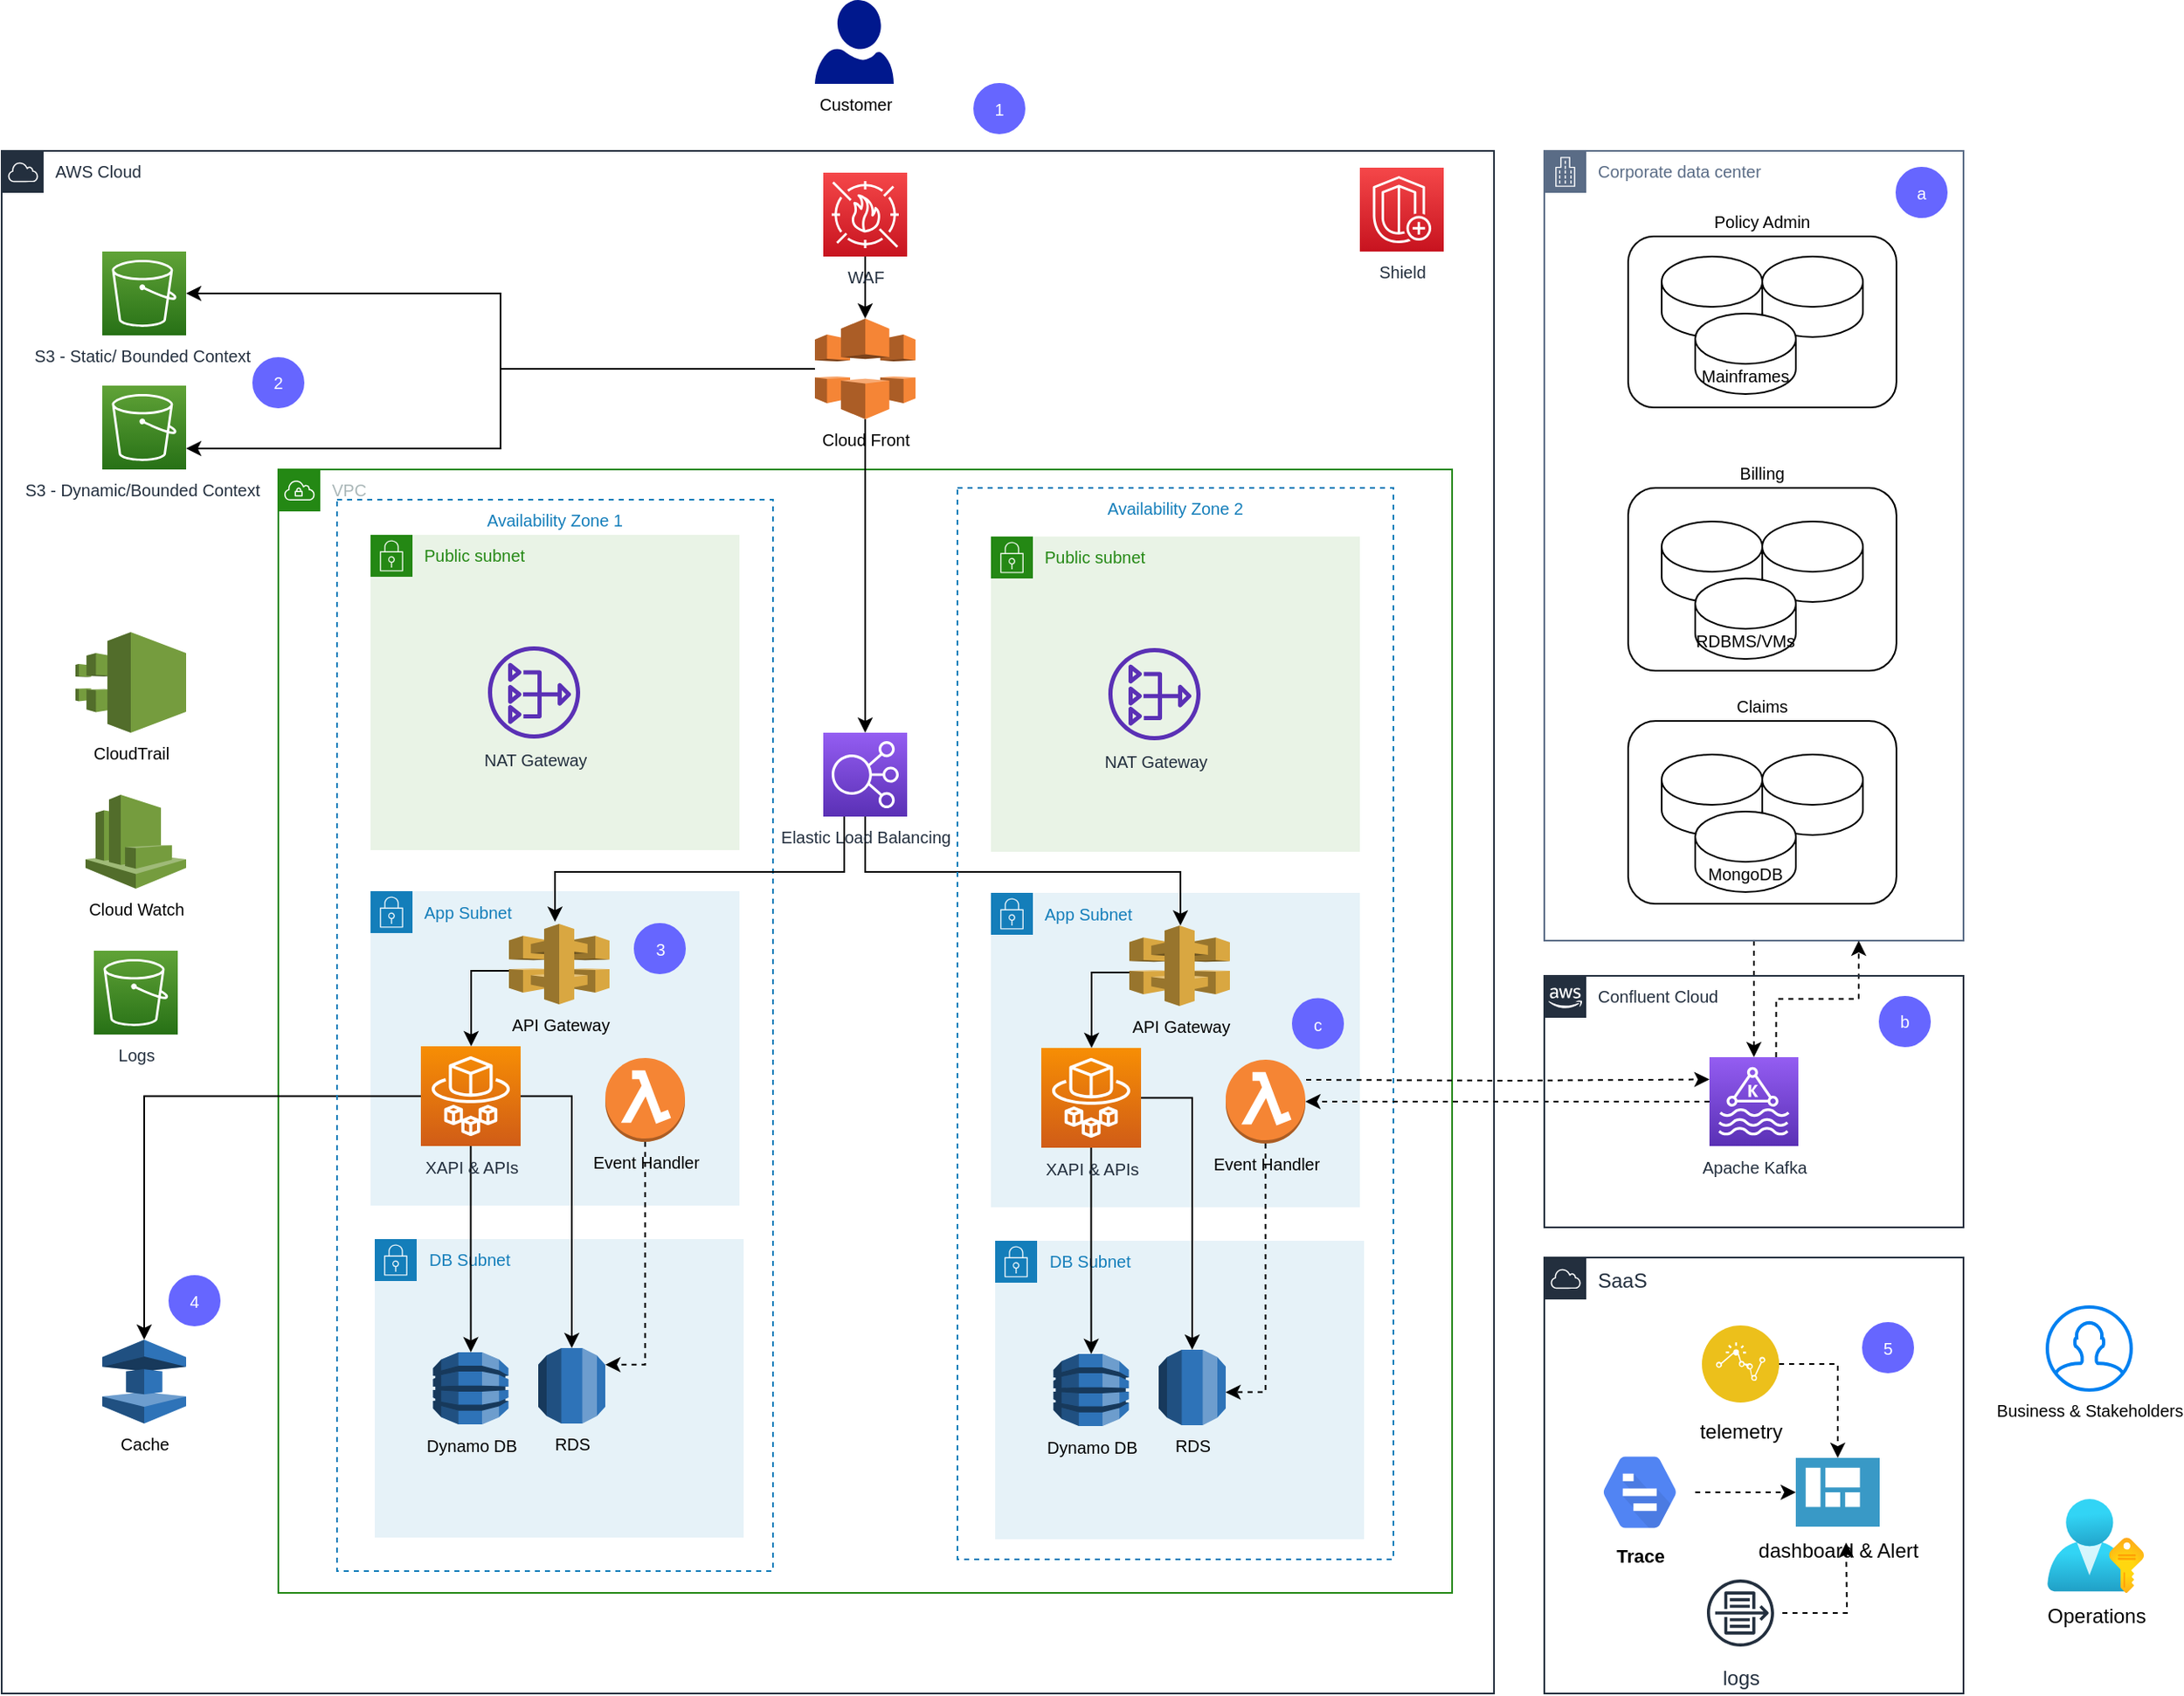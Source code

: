 <mxfile version="14.9.4" type="github"><diagram id="J0CAj3hpxYdUKnIAC_Rt" name="Page-1"><mxGraphModel dx="3124" dy="1745" grid="0" gridSize="10" guides="1" tooltips="1" connect="1" arrows="1" fold="1" page="0" pageScale="1" pageWidth="1100" pageHeight="850" math="0" shadow="0"><root><mxCell id="0"/><mxCell id="1" parent="0"/><mxCell id="o6UnCo15VA87cQb3SErj-103" value="SaaS" style="points=[[0,0],[0.25,0],[0.5,0],[0.75,0],[1,0],[1,0.25],[1,0.5],[1,0.75],[1,1],[0.75,1],[0.5,1],[0.25,1],[0,1],[0,0.75],[0,0.5],[0,0.25]];outlineConnect=0;gradientColor=none;html=1;whiteSpace=wrap;fontSize=12;fontStyle=0;shape=mxgraph.aws4.group;grIcon=mxgraph.aws4.group_aws_cloud;strokeColor=#232F3E;fillColor=none;verticalAlign=top;align=left;spacingLeft=30;fontColor=#232F3E;dashed=0;" vertex="1" parent="1"><mxGeometry x="-90" y="-40" width="250" height="260" as="geometry"/></mxCell><mxCell id="o6UnCo15VA87cQb3SErj-86" value="Billing" style="rounded=1;whiteSpace=wrap;html=1;fontSize=10;labelPosition=center;verticalLabelPosition=top;align=center;verticalAlign=bottom;" vertex="1" parent="1"><mxGeometry x="-40" y="-499" width="160" height="109" as="geometry"/></mxCell><mxCell id="o6UnCo15VA87cQb3SErj-85" value="Policy Admin" style="rounded=1;whiteSpace=wrap;html=1;fontSize=10;labelPosition=center;verticalLabelPosition=top;align=center;verticalAlign=bottom;" vertex="1" parent="1"><mxGeometry x="-40" y="-649" width="160" height="102" as="geometry"/></mxCell><mxCell id="o6UnCo15VA87cQb3SErj-23" value="DB Subnet" style="points=[[0,0],[0.25,0],[0.5,0],[0.75,0],[1,0],[1,0.25],[1,0.5],[1,0.75],[1,1],[0.75,1],[0.5,1],[0.25,1],[0,1],[0,0.75],[0,0.5],[0,0.25]];outlineConnect=0;gradientColor=none;html=1;whiteSpace=wrap;fontSize=10;fontStyle=0;shape=mxgraph.aws4.group;grIcon=mxgraph.aws4.group_security_group;grStroke=0;strokeColor=#147EBA;fillColor=#E6F2F8;verticalAlign=top;align=left;spacingLeft=30;fontColor=#147EBA;dashed=0;" vertex="1" parent="1"><mxGeometry x="-417.5" y="-50" width="220" height="178" as="geometry"/></mxCell><mxCell id="o6UnCo15VA87cQb3SErj-1" value="AWS Cloud" style="points=[[0,0],[0.25,0],[0.5,0],[0.75,0],[1,0],[1,0.25],[1,0.5],[1,0.75],[1,1],[0.75,1],[0.5,1],[0.25,1],[0,1],[0,0.75],[0,0.5],[0,0.25]];outlineConnect=0;gradientColor=none;html=1;whiteSpace=wrap;fontSize=10;fontStyle=0;shape=mxgraph.aws4.group;grIcon=mxgraph.aws4.group_aws_cloud;strokeColor=#232F3E;fillColor=none;verticalAlign=top;align=left;spacingLeft=30;fontColor=#232F3E;dashed=0;" vertex="1" parent="1"><mxGeometry x="-1010" y="-700" width="890" height="920" as="geometry"/></mxCell><mxCell id="o6UnCo15VA87cQb3SErj-20" value="App Subnet" style="points=[[0,0],[0.25,0],[0.5,0],[0.75,0],[1,0],[1,0.25],[1,0.5],[1,0.75],[1,1],[0.75,1],[0.5,1],[0.25,1],[0,1],[0,0.75],[0,0.5],[0,0.25]];outlineConnect=0;gradientColor=none;html=1;whiteSpace=wrap;fontSize=10;fontStyle=0;shape=mxgraph.aws4.group;grIcon=mxgraph.aws4.group_security_group;grStroke=0;strokeColor=#147EBA;fillColor=#E6F2F8;verticalAlign=top;align=left;spacingLeft=30;fontColor=#147EBA;dashed=0;" vertex="1" parent="1"><mxGeometry x="-420" y="-257.5" width="220" height="187.5" as="geometry"/></mxCell><mxCell id="o6UnCo15VA87cQb3SErj-2" value="VPC" style="points=[[0,0],[0.25,0],[0.5,0],[0.75,0],[1,0],[1,0.25],[1,0.5],[1,0.75],[1,1],[0.75,1],[0.5,1],[0.25,1],[0,1],[0,0.75],[0,0.5],[0,0.25]];outlineConnect=0;gradientColor=none;html=1;whiteSpace=wrap;fontSize=10;fontStyle=0;shape=mxgraph.aws4.group;grIcon=mxgraph.aws4.group_vpc;strokeColor=#248814;fillColor=none;verticalAlign=top;align=left;spacingLeft=30;fontColor=#AAB7B8;dashed=0;" vertex="1" parent="1"><mxGeometry x="-845" y="-510" width="700" height="670" as="geometry"/></mxCell><mxCell id="o6UnCo15VA87cQb3SErj-50" value="" style="edgeStyle=orthogonalEdgeStyle;rounded=0;orthogonalLoop=1;jettySize=auto;html=1;fontSize=10;" edge="1" parent="1" source="o6UnCo15VA87cQb3SErj-4" target="o6UnCo15VA87cQb3SErj-5"><mxGeometry relative="1" as="geometry"/></mxCell><mxCell id="o6UnCo15VA87cQb3SErj-56" style="edgeStyle=orthogonalEdgeStyle;rounded=0;orthogonalLoop=1;jettySize=auto;html=1;entryX=1;entryY=0.5;entryDx=0;entryDy=0;entryPerimeter=0;fontSize=10;" edge="1" parent="1" source="o6UnCo15VA87cQb3SErj-4" target="o6UnCo15VA87cQb3SErj-10"><mxGeometry relative="1" as="geometry"/></mxCell><mxCell id="o6UnCo15VA87cQb3SErj-57" style="edgeStyle=orthogonalEdgeStyle;rounded=0;orthogonalLoop=1;jettySize=auto;html=1;entryX=1;entryY=0.75;entryDx=0;entryDy=0;entryPerimeter=0;fontSize=10;" edge="1" parent="1" source="o6UnCo15VA87cQb3SErj-4" target="o6UnCo15VA87cQb3SErj-25"><mxGeometry relative="1" as="geometry"/></mxCell><mxCell id="o6UnCo15VA87cQb3SErj-4" value="Cloud Front" style="outlineConnect=0;dashed=0;verticalLabelPosition=bottom;verticalAlign=top;align=center;html=1;shape=mxgraph.aws3.cloudfront;fillColor=#F58536;gradientColor=none;fontSize=10;" vertex="1" parent="1"><mxGeometry x="-525" y="-600" width="60" height="60" as="geometry"/></mxCell><mxCell id="o6UnCo15VA87cQb3SErj-52" style="edgeStyle=orthogonalEdgeStyle;rounded=0;orthogonalLoop=1;jettySize=auto;html=1;fontSize=10;exitX=0.5;exitY=1;exitDx=0;exitDy=0;exitPerimeter=0;" edge="1" parent="1" source="o6UnCo15VA87cQb3SErj-5" target="o6UnCo15VA87cQb3SErj-21"><mxGeometry relative="1" as="geometry"><Array as="points"><mxPoint x="-495" y="-270"/><mxPoint x="-307" y="-270"/></Array></mxGeometry></mxCell><mxCell id="o6UnCo15VA87cQb3SErj-5" value="Elastic Load Balancing" style="points=[[0,0,0],[0.25,0,0],[0.5,0,0],[0.75,0,0],[1,0,0],[0,1,0],[0.25,1,0],[0.5,1,0],[0.75,1,0],[1,1,0],[0,0.25,0],[0,0.5,0],[0,0.75,0],[1,0.25,0],[1,0.5,0],[1,0.75,0]];outlineConnect=0;fontColor=#232F3E;gradientColor=#945DF2;gradientDirection=north;fillColor=#5A30B5;strokeColor=#ffffff;dashed=0;verticalLabelPosition=bottom;verticalAlign=top;align=center;html=1;fontSize=10;fontStyle=0;aspect=fixed;shape=mxgraph.aws4.resourceIcon;resIcon=mxgraph.aws4.elastic_load_balancing;" vertex="1" parent="1"><mxGeometry x="-520" y="-353" width="50" height="50" as="geometry"/></mxCell><mxCell id="o6UnCo15VA87cQb3SErj-10" value="S3 - Static/ Bounded Context&amp;nbsp;" style="points=[[0,0,0],[0.25,0,0],[0.5,0,0],[0.75,0,0],[1,0,0],[0,1,0],[0.25,1,0],[0.5,1,0],[0.75,1,0],[1,1,0],[0,0.25,0],[0,0.5,0],[0,0.75,0],[1,0.25,0],[1,0.5,0],[1,0.75,0]];outlineConnect=0;fontColor=#232F3E;gradientColor=#60A337;gradientDirection=north;fillColor=#277116;strokeColor=#ffffff;dashed=0;verticalLabelPosition=bottom;verticalAlign=top;align=center;html=1;fontSize=10;fontStyle=0;aspect=fixed;shape=mxgraph.aws4.resourceIcon;resIcon=mxgraph.aws4.s3;" vertex="1" parent="1"><mxGeometry x="-950" y="-640" width="50" height="50" as="geometry"/></mxCell><mxCell id="o6UnCo15VA87cQb3SErj-11" value="Public subnet" style="points=[[0,0],[0.25,0],[0.5,0],[0.75,0],[1,0],[1,0.25],[1,0.5],[1,0.75],[1,1],[0.75,1],[0.5,1],[0.25,1],[0,1],[0,0.75],[0,0.5],[0,0.25]];outlineConnect=0;gradientColor=none;html=1;whiteSpace=wrap;fontSize=10;fontStyle=0;shape=mxgraph.aws4.group;grIcon=mxgraph.aws4.group_security_group;grStroke=0;strokeColor=#248814;fillColor=#E9F3E6;verticalAlign=top;align=left;spacingLeft=30;fontColor=#248814;dashed=0;" vertex="1" parent="1"><mxGeometry x="-420" y="-470" width="220" height="188" as="geometry"/></mxCell><mxCell id="o6UnCo15VA87cQb3SErj-12" value="NAT Gateway" style="outlineConnect=0;fontColor=#232F3E;gradientColor=none;fillColor=#5A30B5;strokeColor=none;dashed=0;verticalLabelPosition=bottom;verticalAlign=top;align=center;html=1;fontSize=10;fontStyle=0;aspect=fixed;pointerEvents=1;shape=mxgraph.aws4.nat_gateway;" vertex="1" parent="1"><mxGeometry x="-350" y="-403.5" width="55" height="55" as="geometry"/></mxCell><mxCell id="o6UnCo15VA87cQb3SErj-19" value="Cache" style="outlineConnect=0;dashed=0;verticalLabelPosition=bottom;verticalAlign=top;align=center;html=1;shape=mxgraph.aws3.elasticache;fillColor=#2E73B8;gradientColor=none;fontSize=10;" vertex="1" parent="1"><mxGeometry x="-950" y="9" width="50" height="50" as="geometry"/></mxCell><mxCell id="o6UnCo15VA87cQb3SErj-58" style="edgeStyle=orthogonalEdgeStyle;rounded=0;orthogonalLoop=1;jettySize=auto;html=1;fontSize=10;" edge="1" parent="1" source="o6UnCo15VA87cQb3SErj-21" target="o6UnCo15VA87cQb3SErj-22"><mxGeometry relative="1" as="geometry"><Array as="points"><mxPoint x="-360" y="-210"/></Array></mxGeometry></mxCell><mxCell id="o6UnCo15VA87cQb3SErj-21" value="API Gateway" style="outlineConnect=0;dashed=0;verticalLabelPosition=bottom;verticalAlign=top;align=center;html=1;shape=mxgraph.aws3.api_gateway;fillColor=#D9A741;gradientColor=none;fontSize=10;" vertex="1" parent="1"><mxGeometry x="-337.5" y="-238" width="60" height="48" as="geometry"/></mxCell><mxCell id="o6UnCo15VA87cQb3SErj-49" value="" style="edgeStyle=orthogonalEdgeStyle;rounded=0;orthogonalLoop=1;jettySize=auto;html=1;fontSize=10;" edge="1" parent="1" source="o6UnCo15VA87cQb3SErj-22" target="o6UnCo15VA87cQb3SErj-39"><mxGeometry relative="1" as="geometry"/></mxCell><mxCell id="o6UnCo15VA87cQb3SErj-62" style="edgeStyle=orthogonalEdgeStyle;rounded=0;orthogonalLoop=1;jettySize=auto;html=1;fontSize=10;entryX=0.5;entryY=0;entryDx=0;entryDy=0;entryPerimeter=0;" edge="1" parent="1" source="o6UnCo15VA87cQb3SErj-22" target="o6UnCo15VA87cQb3SErj-24"><mxGeometry relative="1" as="geometry"><mxPoint x="-260" y="-10" as="targetPoint"/><Array as="points"><mxPoint x="-300" y="-135"/></Array></mxGeometry></mxCell><mxCell id="o6UnCo15VA87cQb3SErj-22" value="XAPI &amp;amp; APIs" style="points=[[0,0,0],[0.25,0,0],[0.5,0,0],[0.75,0,0],[1,0,0],[0,1,0],[0.25,1,0],[0.5,1,0],[0.75,1,0],[1,1,0],[0,0.25,0],[0,0.5,0],[0,0.75,0],[1,0.25,0],[1,0.5,0],[1,0.75,0]];outlineConnect=0;fontColor=#232F3E;gradientColor=#F78E04;gradientDirection=north;fillColor=#D05C17;strokeColor=#ffffff;dashed=0;verticalLabelPosition=bottom;verticalAlign=top;align=center;html=1;fontSize=10;fontStyle=0;aspect=fixed;shape=mxgraph.aws4.resourceIcon;resIcon=mxgraph.aws4.fargate;" vertex="1" parent="1"><mxGeometry x="-390" y="-165" width="59.5" height="59.5" as="geometry"/></mxCell><mxCell id="o6UnCo15VA87cQb3SErj-24" value="RDS" style="outlineConnect=0;dashed=0;verticalLabelPosition=bottom;verticalAlign=top;align=center;html=1;shape=mxgraph.aws3.rds;fillColor=#2E73B8;gradientColor=none;fontSize=10;" vertex="1" parent="1"><mxGeometry x="-320" y="15" width="40" height="45" as="geometry"/></mxCell><mxCell id="o6UnCo15VA87cQb3SErj-25" value="S3 - Dynamic/Bounded Context&amp;nbsp;" style="points=[[0,0,0],[0.25,0,0],[0.5,0,0],[0.75,0,0],[1,0,0],[0,1,0],[0.25,1,0],[0.5,1,0],[0.75,1,0],[1,1,0],[0,0.25,0],[0,0.5,0],[0,0.75,0],[1,0.25,0],[1,0.5,0],[1,0.75,0]];outlineConnect=0;fontColor=#232F3E;gradientColor=#60A337;gradientDirection=north;fillColor=#277116;strokeColor=#ffffff;dashed=0;verticalLabelPosition=bottom;verticalAlign=top;align=center;html=1;fontSize=10;fontStyle=0;aspect=fixed;shape=mxgraph.aws4.resourceIcon;resIcon=mxgraph.aws4.s3;" vertex="1" parent="1"><mxGeometry x="-950" y="-560" width="50" height="50" as="geometry"/></mxCell><mxCell id="o6UnCo15VA87cQb3SErj-26" value="Availability Zone 2" style="fillColor=none;strokeColor=#147EBA;dashed=1;verticalAlign=top;fontStyle=0;fontColor=#147EBA;fontSize=10;" vertex="1" parent="1"><mxGeometry x="-440" y="-499" width="260" height="639" as="geometry"/></mxCell><mxCell id="o6UnCo15VA87cQb3SErj-115" value="" style="edgeStyle=orthogonalEdgeStyle;rounded=0;orthogonalLoop=1;jettySize=auto;html=1;fontSize=10;fontColor=#000000;" edge="1" parent="1" source="o6UnCo15VA87cQb3SErj-27" target="o6UnCo15VA87cQb3SErj-4"><mxGeometry relative="1" as="geometry"/></mxCell><mxCell id="o6UnCo15VA87cQb3SErj-27" value="WAF" style="points=[[0,0,0],[0.25,0,0],[0.5,0,0],[0.75,0,0],[1,0,0],[0,1,0],[0.25,1,0],[0.5,1,0],[0.75,1,0],[1,1,0],[0,0.25,0],[0,0.5,0],[0,0.75,0],[1,0.25,0],[1,0.5,0],[1,0.75,0]];outlineConnect=0;fontColor=#232F3E;gradientColor=#F54749;gradientDirection=north;fillColor=#C7131F;strokeColor=#ffffff;verticalLabelPosition=bottom;verticalAlign=top;align=center;html=1;fontSize=10;fontStyle=0;aspect=fixed;shape=mxgraph.aws4.resourceIcon;resIcon=mxgraph.aws4.waf;" vertex="1" parent="1"><mxGeometry x="-520" y="-687" width="50" height="50" as="geometry"/></mxCell><mxCell id="o6UnCo15VA87cQb3SErj-28" value="Shield" style="points=[[0,0,0],[0.25,0,0],[0.5,0,0],[0.75,0,0],[1,0,0],[0,1,0],[0.25,1,0],[0.5,1,0],[0.75,1,0],[1,1,0],[0,0.25,0],[0,0.5,0],[0,0.75,0],[1,0.25,0],[1,0.5,0],[1,0.75,0]];outlineConnect=0;fontColor=#232F3E;gradientColor=#F54749;gradientDirection=north;fillColor=#C7131F;strokeColor=#ffffff;dashed=0;verticalLabelPosition=bottom;verticalAlign=top;align=center;html=1;fontSize=10;fontStyle=0;aspect=fixed;shape=mxgraph.aws4.resourceIcon;resIcon=mxgraph.aws4.shield;" vertex="1" parent="1"><mxGeometry x="-200" y="-690" width="50" height="50" as="geometry"/></mxCell><mxCell id="o6UnCo15VA87cQb3SErj-29" value="Customer" style="aspect=fixed;pointerEvents=1;shadow=0;dashed=0;html=1;strokeColor=none;labelPosition=center;verticalLabelPosition=bottom;verticalAlign=top;align=center;fillColor=#00188D;shape=mxgraph.azure.user;fontSize=10;" vertex="1" parent="1"><mxGeometry x="-525" y="-790" width="47" height="50" as="geometry"/></mxCell><mxCell id="o6UnCo15VA87cQb3SErj-93" value="" style="edgeStyle=orthogonalEdgeStyle;rounded=0;orthogonalLoop=1;jettySize=auto;html=1;fontSize=10;dashed=1;" edge="1" parent="1" source="o6UnCo15VA87cQb3SErj-30" target="o6UnCo15VA87cQb3SErj-34"><mxGeometry relative="1" as="geometry"/></mxCell><mxCell id="o6UnCo15VA87cQb3SErj-30" value="Corporate data center" style="points=[[0,0],[0.25,0],[0.5,0],[0.75,0],[1,0],[1,0.25],[1,0.5],[1,0.75],[1,1],[0.75,1],[0.5,1],[0.25,1],[0,1],[0,0.75],[0,0.5],[0,0.25]];outlineConnect=0;gradientColor=none;html=1;whiteSpace=wrap;fontSize=10;fontStyle=0;shape=mxgraph.aws4.group;grIcon=mxgraph.aws4.group_corporate_data_center;strokeColor=#5A6C86;fillColor=none;verticalAlign=top;align=left;spacingLeft=30;fontColor=#5A6C86;dashed=0;" vertex="1" parent="1"><mxGeometry x="-90" y="-700" width="250" height="471" as="geometry"/></mxCell><mxCell id="o6UnCo15VA87cQb3SErj-31" value="" style="shape=cylinder3;whiteSpace=wrap;html=1;boundedLbl=1;backgroundOutline=1;size=15;fontSize=10;" vertex="1" parent="1"><mxGeometry x="-20" y="-637" width="60" height="48" as="geometry"/></mxCell><mxCell id="o6UnCo15VA87cQb3SErj-32" value="" style="shape=cylinder3;whiteSpace=wrap;html=1;boundedLbl=1;backgroundOutline=1;size=15;fontSize=10;" vertex="1" parent="1"><mxGeometry x="40" y="-637" width="60" height="48" as="geometry"/></mxCell><mxCell id="o6UnCo15VA87cQb3SErj-33" value="Mainframes" style="shape=cylinder3;whiteSpace=wrap;html=1;boundedLbl=1;backgroundOutline=1;size=15;fontSize=10;" vertex="1" parent="1"><mxGeometry y="-603" width="60" height="48" as="geometry"/></mxCell><mxCell id="o6UnCo15VA87cQb3SErj-121" style="edgeStyle=orthogonalEdgeStyle;rounded=0;orthogonalLoop=1;jettySize=auto;html=1;entryX=0.75;entryY=1;entryDx=0;entryDy=0;dashed=1;fontSize=10;fontColor=#000000;exitX=0.75;exitY=0;exitDx=0;exitDy=0;exitPerimeter=0;" edge="1" parent="1" source="o6UnCo15VA87cQb3SErj-34" target="o6UnCo15VA87cQb3SErj-30"><mxGeometry relative="1" as="geometry"/></mxCell><mxCell id="o6UnCo15VA87cQb3SErj-34" value="Apache Kafka" style="points=[[0,0,0],[0.25,0,0],[0.5,0,0],[0.75,0,0],[1,0,0],[0,1,0],[0.25,1,0],[0.5,1,0],[0.75,1,0],[1,1,0],[0,0.25,0],[0,0.5,0],[0,0.75,0],[1,0.25,0],[1,0.5,0],[1,0.75,0]];outlineConnect=0;fontColor=#232F3E;gradientColor=#945DF2;gradientDirection=north;fillColor=#5A30B5;strokeColor=#ffffff;dashed=0;verticalLabelPosition=bottom;verticalAlign=top;align=center;html=1;fontSize=10;fontStyle=0;aspect=fixed;shape=mxgraph.aws4.resourceIcon;resIcon=mxgraph.aws4.managed_streaming_for_kafka;" vertex="1" parent="1"><mxGeometry x="8.5" y="-159.5" width="53" height="53" as="geometry"/></mxCell><mxCell id="o6UnCo15VA87cQb3SErj-43" style="edgeStyle=orthogonalEdgeStyle;rounded=0;orthogonalLoop=1;jettySize=auto;html=1;entryX=1;entryY=0.5;entryDx=0;entryDy=0;fontSize=10;entryPerimeter=0;dashed=1;" edge="1" parent="1" source="o6UnCo15VA87cQb3SErj-34" target="o6UnCo15VA87cQb3SErj-37"><mxGeometry relative="1" as="geometry"/></mxCell><mxCell id="o6UnCo15VA87cQb3SErj-36" value="Confluent Cloud" style="points=[[0,0],[0.25,0],[0.5,0],[0.75,0],[1,0],[1,0.25],[1,0.5],[1,0.75],[1,1],[0.75,1],[0.5,1],[0.25,1],[0,1],[0,0.75],[0,0.5],[0,0.25]];outlineConnect=0;gradientColor=none;html=1;whiteSpace=wrap;fontSize=10;fontStyle=0;shape=mxgraph.aws4.group;grIcon=mxgraph.aws4.group_aws_cloud_alt;strokeColor=#232F3E;fillColor=none;verticalAlign=top;align=left;spacingLeft=30;fontColor=#232F3E;dashed=0;" vertex="1" parent="1"><mxGeometry x="-90" y="-208" width="250" height="150" as="geometry"/></mxCell><mxCell id="o6UnCo15VA87cQb3SErj-79" style="edgeStyle=orthogonalEdgeStyle;rounded=0;orthogonalLoop=1;jettySize=auto;html=1;entryX=0.615;entryY=0.844;entryDx=0;entryDy=0;entryPerimeter=0;fontSize=10;dashed=1;" edge="1" parent="1" source="o6UnCo15VA87cQb3SErj-37" target="o6UnCo15VA87cQb3SErj-26"><mxGeometry relative="1" as="geometry"><Array as="points"><mxPoint x="-256" y="40"/></Array></mxGeometry></mxCell><mxCell id="o6UnCo15VA87cQb3SErj-118" style="edgeStyle=orthogonalEdgeStyle;rounded=0;orthogonalLoop=1;jettySize=auto;html=1;entryX=0;entryY=0.25;entryDx=0;entryDy=0;entryPerimeter=0;dashed=1;fontSize=10;fontColor=#000000;" edge="1" parent="1" target="o6UnCo15VA87cQb3SErj-34"><mxGeometry relative="1" as="geometry"><mxPoint x="-232" y="-146" as="sourcePoint"/></mxGeometry></mxCell><mxCell id="o6UnCo15VA87cQb3SErj-37" value="Event Handler" style="outlineConnect=0;dashed=0;verticalLabelPosition=bottom;verticalAlign=top;align=center;html=1;shape=mxgraph.aws3.lambda_function;fillColor=#F58534;gradientColor=none;fontSize=10;" vertex="1" parent="1"><mxGeometry x="-280" y="-158" width="47.5" height="50" as="geometry"/></mxCell><mxCell id="o6UnCo15VA87cQb3SErj-39" value="Dynamo DB" style="outlineConnect=0;dashed=0;verticalLabelPosition=bottom;verticalAlign=top;align=center;html=1;shape=mxgraph.aws3.dynamo_db;fillColor=#2E73B8;gradientColor=none;fontSize=10;" vertex="1" parent="1"><mxGeometry x="-382.75" y="17.5" width="45" height="43" as="geometry"/></mxCell><mxCell id="o6UnCo15VA87cQb3SErj-53" value="" style="shape=cylinder3;whiteSpace=wrap;html=1;boundedLbl=1;backgroundOutline=1;size=15;fontSize=10;" vertex="1" parent="1"><mxGeometry x="-20" y="-479" width="60" height="48" as="geometry"/></mxCell><mxCell id="o6UnCo15VA87cQb3SErj-54" value="" style="shape=cylinder3;whiteSpace=wrap;html=1;boundedLbl=1;backgroundOutline=1;size=15;fontSize=10;" vertex="1" parent="1"><mxGeometry x="40" y="-479" width="60" height="48" as="geometry"/></mxCell><mxCell id="o6UnCo15VA87cQb3SErj-55" value="RDBMS/VMs" style="shape=cylinder3;whiteSpace=wrap;html=1;boundedLbl=1;backgroundOutline=1;size=15;fontSize=10;" vertex="1" parent="1"><mxGeometry y="-445" width="60" height="48" as="geometry"/></mxCell><mxCell id="o6UnCo15VA87cQb3SErj-63" value="DB Subnet" style="points=[[0,0],[0.25,0],[0.5,0],[0.75,0],[1,0],[1,0.25],[1,0.5],[1,0.75],[1,1],[0.75,1],[0.5,1],[0.25,1],[0,1],[0,0.75],[0,0.5],[0,0.25]];outlineConnect=0;gradientColor=none;html=1;whiteSpace=wrap;fontSize=10;fontStyle=0;shape=mxgraph.aws4.group;grIcon=mxgraph.aws4.group_security_group;grStroke=0;strokeColor=#147EBA;fillColor=#E6F2F8;verticalAlign=top;align=left;spacingLeft=30;fontColor=#147EBA;dashed=0;" vertex="1" parent="1"><mxGeometry x="-787.5" y="-51" width="220" height="178" as="geometry"/></mxCell><mxCell id="o6UnCo15VA87cQb3SErj-64" value="App Subnet" style="points=[[0,0],[0.25,0],[0.5,0],[0.75,0],[1,0],[1,0.25],[1,0.5],[1,0.75],[1,1],[0.75,1],[0.5,1],[0.25,1],[0,1],[0,0.75],[0,0.5],[0,0.25]];outlineConnect=0;gradientColor=none;html=1;whiteSpace=wrap;fontSize=10;fontStyle=0;shape=mxgraph.aws4.group;grIcon=mxgraph.aws4.group_security_group;grStroke=0;strokeColor=#147EBA;fillColor=#E6F2F8;verticalAlign=top;align=left;spacingLeft=30;fontColor=#147EBA;dashed=0;" vertex="1" parent="1"><mxGeometry x="-790" y="-258.5" width="220" height="187.5" as="geometry"/></mxCell><mxCell id="o6UnCo15VA87cQb3SErj-65" value="Public subnet" style="points=[[0,0],[0.25,0],[0.5,0],[0.75,0],[1,0],[1,0.25],[1,0.5],[1,0.75],[1,1],[0.75,1],[0.5,1],[0.25,1],[0,1],[0,0.75],[0,0.5],[0,0.25]];outlineConnect=0;gradientColor=none;html=1;whiteSpace=wrap;fontSize=10;fontStyle=0;shape=mxgraph.aws4.group;grIcon=mxgraph.aws4.group_security_group;grStroke=0;strokeColor=#248814;fillColor=#E9F3E6;verticalAlign=top;align=left;spacingLeft=30;fontColor=#248814;dashed=0;" vertex="1" parent="1"><mxGeometry x="-790" y="-471" width="220" height="188" as="geometry"/></mxCell><mxCell id="o6UnCo15VA87cQb3SErj-66" value="NAT Gateway" style="outlineConnect=0;fontColor=#232F3E;gradientColor=none;fillColor=#5A30B5;strokeColor=none;dashed=0;verticalLabelPosition=bottom;verticalAlign=top;align=center;html=1;fontSize=10;fontStyle=0;aspect=fixed;pointerEvents=1;shape=mxgraph.aws4.nat_gateway;" vertex="1" parent="1"><mxGeometry x="-720" y="-404.5" width="55" height="55" as="geometry"/></mxCell><mxCell id="o6UnCo15VA87cQb3SErj-67" style="edgeStyle=orthogonalEdgeStyle;rounded=0;orthogonalLoop=1;jettySize=auto;html=1;fontSize=10;" edge="1" parent="1" source="o6UnCo15VA87cQb3SErj-68" target="o6UnCo15VA87cQb3SErj-71"><mxGeometry relative="1" as="geometry"><Array as="points"><mxPoint x="-730" y="-211"/></Array></mxGeometry></mxCell><mxCell id="o6UnCo15VA87cQb3SErj-68" value="API Gateway" style="outlineConnect=0;dashed=0;verticalLabelPosition=bottom;verticalAlign=top;align=center;html=1;shape=mxgraph.aws3.api_gateway;fillColor=#D9A741;gradientColor=none;fontSize=10;" vertex="1" parent="1"><mxGeometry x="-707.5" y="-239" width="60" height="48" as="geometry"/></mxCell><mxCell id="o6UnCo15VA87cQb3SErj-69" value="" style="edgeStyle=orthogonalEdgeStyle;rounded=0;orthogonalLoop=1;jettySize=auto;html=1;fontSize=10;" edge="1" parent="1" source="o6UnCo15VA87cQb3SErj-71" target="o6UnCo15VA87cQb3SErj-76"><mxGeometry relative="1" as="geometry"/></mxCell><mxCell id="o6UnCo15VA87cQb3SErj-70" style="edgeStyle=orthogonalEdgeStyle;rounded=0;orthogonalLoop=1;jettySize=auto;html=1;fontSize=10;entryX=0.5;entryY=0;entryDx=0;entryDy=0;entryPerimeter=0;" edge="1" parent="1" source="o6UnCo15VA87cQb3SErj-71" target="o6UnCo15VA87cQb3SErj-72"><mxGeometry relative="1" as="geometry"><mxPoint x="-630" y="-11" as="targetPoint"/><Array as="points"><mxPoint x="-670" y="-136"/></Array></mxGeometry></mxCell><mxCell id="o6UnCo15VA87cQb3SErj-78" style="edgeStyle=orthogonalEdgeStyle;rounded=0;orthogonalLoop=1;jettySize=auto;html=1;fontSize=10;entryX=0.5;entryY=0;entryDx=0;entryDy=0;entryPerimeter=0;" edge="1" parent="1" source="o6UnCo15VA87cQb3SErj-71" target="o6UnCo15VA87cQb3SErj-19"><mxGeometry relative="1" as="geometry"><mxPoint x="-880" y="10" as="targetPoint"/></mxGeometry></mxCell><mxCell id="o6UnCo15VA87cQb3SErj-71" value="XAPI &amp;amp; APIs" style="points=[[0,0,0],[0.25,0,0],[0.5,0,0],[0.75,0,0],[1,0,0],[0,1,0],[0.25,1,0],[0.5,1,0],[0.75,1,0],[1,1,0],[0,0.25,0],[0,0.5,0],[0,0.75,0],[1,0.25,0],[1,0.5,0],[1,0.75,0]];outlineConnect=0;fontColor=#232F3E;gradientColor=#F78E04;gradientDirection=north;fillColor=#D05C17;strokeColor=#ffffff;dashed=0;verticalLabelPosition=bottom;verticalAlign=top;align=center;html=1;fontSize=10;fontStyle=0;aspect=fixed;shape=mxgraph.aws4.resourceIcon;resIcon=mxgraph.aws4.fargate;" vertex="1" parent="1"><mxGeometry x="-760" y="-166" width="59.5" height="59.5" as="geometry"/></mxCell><mxCell id="o6UnCo15VA87cQb3SErj-72" value="RDS" style="outlineConnect=0;dashed=0;verticalLabelPosition=bottom;verticalAlign=top;align=center;html=1;shape=mxgraph.aws3.rds;fillColor=#2E73B8;gradientColor=none;fontSize=10;" vertex="1" parent="1"><mxGeometry x="-690" y="14" width="40" height="45" as="geometry"/></mxCell><mxCell id="o6UnCo15VA87cQb3SErj-74" style="edgeStyle=orthogonalEdgeStyle;rounded=0;orthogonalLoop=1;jettySize=auto;html=1;fontSize=10;dashed=1;entryX=1;entryY=0.22;entryDx=0;entryDy=0;entryPerimeter=0;" edge="1" parent="1" source="o6UnCo15VA87cQb3SErj-75" target="o6UnCo15VA87cQb3SErj-72"><mxGeometry relative="1" as="geometry"><mxPoint x="-630" y="-61" as="targetPoint"/></mxGeometry></mxCell><mxCell id="o6UnCo15VA87cQb3SErj-75" value="Event Handler" style="outlineConnect=0;dashed=0;verticalLabelPosition=bottom;verticalAlign=top;align=center;html=1;shape=mxgraph.aws3.lambda_function;fillColor=#F58534;gradientColor=none;fontSize=10;" vertex="1" parent="1"><mxGeometry x="-650" y="-159" width="47.5" height="50" as="geometry"/></mxCell><mxCell id="o6UnCo15VA87cQb3SErj-76" value="Dynamo DB" style="outlineConnect=0;dashed=0;verticalLabelPosition=bottom;verticalAlign=top;align=center;html=1;shape=mxgraph.aws3.dynamo_db;fillColor=#2E73B8;gradientColor=none;fontSize=10;" vertex="1" parent="1"><mxGeometry x="-752.75" y="16.5" width="45" height="43" as="geometry"/></mxCell><mxCell id="o6UnCo15VA87cQb3SErj-73" value="Availability Zone 1" style="fillColor=none;strokeColor=#147EBA;dashed=1;verticalAlign=top;fontStyle=0;fontColor=#147EBA;fontSize=10;" vertex="1" parent="1"><mxGeometry x="-810" y="-492" width="260" height="639" as="geometry"/></mxCell><mxCell id="o6UnCo15VA87cQb3SErj-80" style="edgeStyle=orthogonalEdgeStyle;rounded=0;orthogonalLoop=1;jettySize=auto;html=1;entryX=0.5;entryY=0.394;entryDx=0;entryDy=0;entryPerimeter=0;fontSize=10;exitX=0.25;exitY=1;exitDx=0;exitDy=0;exitPerimeter=0;" edge="1" parent="1" source="o6UnCo15VA87cQb3SErj-5" target="o6UnCo15VA87cQb3SErj-73"><mxGeometry relative="1" as="geometry"><Array as="points"><mxPoint x="-507" y="-270"/><mxPoint x="-680" y="-270"/></Array></mxGeometry></mxCell><mxCell id="o6UnCo15VA87cQb3SErj-82" value="Cloud Watch" style="outlineConnect=0;dashed=0;verticalLabelPosition=bottom;verticalAlign=top;align=center;html=1;shape=mxgraph.aws3.cloudwatch;fillColor=#759C3E;gradientColor=none;fontSize=10;" vertex="1" parent="1"><mxGeometry x="-960" y="-316" width="60" height="56" as="geometry"/></mxCell><mxCell id="o6UnCo15VA87cQb3SErj-83" value="CloudTrail" style="outlineConnect=0;dashed=0;verticalLabelPosition=bottom;verticalAlign=top;align=center;html=1;shape=mxgraph.aws3.cloudtrail;fillColor=#759C3E;gradientColor=none;fontSize=10;" vertex="1" parent="1"><mxGeometry x="-966" y="-413" width="66" height="60" as="geometry"/></mxCell><mxCell id="o6UnCo15VA87cQb3SErj-84" value="Logs" style="points=[[0,0,0],[0.25,0,0],[0.5,0,0],[0.75,0,0],[1,0,0],[0,1,0],[0.25,1,0],[0.5,1,0],[0.75,1,0],[1,1,0],[0,0.25,0],[0,0.5,0],[0,0.75,0],[1,0.25,0],[1,0.5,0],[1,0.75,0]];outlineConnect=0;fontColor=#232F3E;gradientColor=#60A337;gradientDirection=north;fillColor=#277116;strokeColor=#ffffff;dashed=0;verticalLabelPosition=bottom;verticalAlign=top;align=center;html=1;fontSize=10;fontStyle=0;aspect=fixed;shape=mxgraph.aws4.resourceIcon;resIcon=mxgraph.aws4.s3;" vertex="1" parent="1"><mxGeometry x="-955" y="-223" width="50" height="50" as="geometry"/></mxCell><mxCell id="o6UnCo15VA87cQb3SErj-87" value="Claims" style="rounded=1;whiteSpace=wrap;html=1;fontSize=10;labelPosition=center;verticalLabelPosition=top;align=center;verticalAlign=bottom;" vertex="1" parent="1"><mxGeometry x="-40" y="-360" width="160" height="109" as="geometry"/></mxCell><mxCell id="o6UnCo15VA87cQb3SErj-88" value="" style="shape=cylinder3;whiteSpace=wrap;html=1;boundedLbl=1;backgroundOutline=1;size=15;fontSize=10;" vertex="1" parent="1"><mxGeometry x="-20" y="-340" width="60" height="48" as="geometry"/></mxCell><mxCell id="o6UnCo15VA87cQb3SErj-89" value="" style="shape=cylinder3;whiteSpace=wrap;html=1;boundedLbl=1;backgroundOutline=1;size=15;fontSize=10;" vertex="1" parent="1"><mxGeometry x="40" y="-340" width="60" height="48" as="geometry"/></mxCell><mxCell id="o6UnCo15VA87cQb3SErj-90" value="MongoDB" style="shape=cylinder3;whiteSpace=wrap;html=1;boundedLbl=1;backgroundOutline=1;size=15;fontSize=10;" vertex="1" parent="1"><mxGeometry y="-306" width="60" height="48" as="geometry"/></mxCell><mxCell id="o6UnCo15VA87cQb3SErj-95" value="a" style="ellipse;whiteSpace=wrap;html=1;fontSize=10;fillColor=#6666FF;strokeColor=#6666FF;fontColor=#FFFFFF;" vertex="1" parent="1"><mxGeometry x="120" y="-690" width="30" height="29.5" as="geometry"/></mxCell><mxCell id="o6UnCo15VA87cQb3SErj-96" value="b" style="ellipse;whiteSpace=wrap;html=1;fontSize=10;fillColor=#6666FF;strokeColor=#6666FF;fontColor=#FFFFFF;" vertex="1" parent="1"><mxGeometry x="110" y="-195.5" width="30" height="29.5" as="geometry"/></mxCell><mxCell id="o6UnCo15VA87cQb3SErj-97" value="1" style="ellipse;whiteSpace=wrap;html=1;fontSize=10;fillColor=#6666FF;strokeColor=#6666FF;fontColor=#FFFFFF;" vertex="1" parent="1"><mxGeometry x="-430" y="-740" width="30" height="29.5" as="geometry"/></mxCell><mxCell id="o6UnCo15VA87cQb3SErj-98" value="2" style="ellipse;whiteSpace=wrap;html=1;fontSize=10;fillColor=#6666FF;strokeColor=#6666FF;fontColor=#FFFFFF;" vertex="1" parent="1"><mxGeometry x="-860" y="-576.5" width="30" height="29.5" as="geometry"/></mxCell><mxCell id="o6UnCo15VA87cQb3SErj-99" value="3" style="ellipse;whiteSpace=wrap;html=1;fontSize=10;fillColor=#6666FF;strokeColor=#6666FF;fontColor=#FFFFFF;" vertex="1" parent="1"><mxGeometry x="-632.5" y="-239" width="30" height="29.5" as="geometry"/></mxCell><mxCell id="o6UnCo15VA87cQb3SErj-100" value="4" style="ellipse;whiteSpace=wrap;html=1;fontSize=10;fillColor=#6666FF;strokeColor=#6666FF;fontColor=#FFFFFF;" vertex="1" parent="1"><mxGeometry x="-910" y="-29" width="30" height="29.5" as="geometry"/></mxCell><mxCell id="o6UnCo15VA87cQb3SErj-101" value="5" style="ellipse;whiteSpace=wrap;html=1;fontSize=10;fillColor=#6666FF;strokeColor=#6666FF;fontColor=#FFFFFF;" vertex="1" parent="1"><mxGeometry x="100" y="-1" width="30" height="29.5" as="geometry"/></mxCell><mxCell id="o6UnCo15VA87cQb3SErj-109" style="edgeStyle=orthogonalEdgeStyle;rounded=0;orthogonalLoop=1;jettySize=auto;html=1;dashed=1;fontSize=10;fontColor=#000000;" edge="1" parent="1" source="o6UnCo15VA87cQb3SErj-102" target="o6UnCo15VA87cQb3SErj-108"><mxGeometry relative="1" as="geometry"/></mxCell><mxCell id="o6UnCo15VA87cQb3SErj-102" value="telemetry" style="aspect=fixed;perimeter=ellipsePerimeter;html=1;align=center;shadow=0;dashed=0;labelBackgroundColor=#ffffff;fontSize=12;spacingTop=3;image;image=img/lib/ibm/applications/actionable_insight.svg;strokeColor=#6666FF;fillColor=#6666FF;" vertex="1" parent="1"><mxGeometry x="4" y="0.5" width="46" height="46" as="geometry"/></mxCell><mxCell id="o6UnCo15VA87cQb3SErj-104" value="c" style="ellipse;whiteSpace=wrap;html=1;fontSize=10;fillColor=#6666FF;strokeColor=#6666FF;fontColor=#FFFFFF;" vertex="1" parent="1"><mxGeometry x="-240" y="-194.25" width="30" height="29.5" as="geometry"/></mxCell><mxCell id="o6UnCo15VA87cQb3SErj-105" value="&lt;font color=&quot;#000000&quot;&gt;Business &amp;amp; Stakeholders&lt;/font&gt;" style="html=1;verticalLabelPosition=bottom;align=center;labelBackgroundColor=#ffffff;verticalAlign=top;strokeWidth=2;strokeColor=#0080F0;shadow=0;dashed=0;shape=mxgraph.ios7.icons.user;fontSize=10;fontColor=#FFFFFF;fillColor=#FFFFFF;" vertex="1" parent="1"><mxGeometry x="210" y="-10.5" width="50" height="49.5" as="geometry"/></mxCell><mxCell id="o6UnCo15VA87cQb3SErj-106" value="Operations" style="aspect=fixed;html=1;points=[];align=center;image;fontSize=12;image=img/lib/azure2/azure_stack/User_Subscriptions.svg;strokeColor=#6666FF;fillColor=#FFFFFF;" vertex="1" parent="1"><mxGeometry x="210" y="104" width="57.7" height="56" as="geometry"/></mxCell><mxCell id="o6UnCo15VA87cQb3SErj-110" style="edgeStyle=orthogonalEdgeStyle;rounded=0;orthogonalLoop=1;jettySize=auto;html=1;dashed=1;fontSize=10;fontColor=#000000;" edge="1" parent="1" source="o6UnCo15VA87cQb3SErj-107" target="o6UnCo15VA87cQb3SErj-108"><mxGeometry relative="1" as="geometry"/></mxCell><mxCell id="o6UnCo15VA87cQb3SErj-107" value="Trace" style="html=1;fillColor=#5184F3;strokeColor=none;verticalAlign=top;labelPosition=center;verticalLabelPosition=bottom;align=center;spacingTop=-6;fontSize=11;fontStyle=1;shape=mxgraph.gcp2.hexIcon;prIcon=trace" vertex="1" parent="1"><mxGeometry x="-66" y="68.75" width="66" height="62.5" as="geometry"/></mxCell><mxCell id="o6UnCo15VA87cQb3SErj-108" value="dashboard &amp;amp; Alert" style="aspect=fixed;html=1;points=[];align=center;image;fontSize=12;image=img/lib/mscae/Shared_Dashboard.svg;fontColor=#000000;strokeColor=#6666FF;fillColor=#FFFFFF;" vertex="1" parent="1"><mxGeometry x="60" y="79.5" width="50" height="41" as="geometry"/></mxCell><mxCell id="o6UnCo15VA87cQb3SErj-113" style="edgeStyle=orthogonalEdgeStyle;rounded=0;orthogonalLoop=1;jettySize=auto;html=1;dashed=1;fontSize=10;fontColor=#000000;" edge="1" parent="1" source="o6UnCo15VA87cQb3SErj-111"><mxGeometry relative="1" as="geometry"><mxPoint x="90" y="130" as="targetPoint"/></mxGeometry></mxCell><mxCell id="o6UnCo15VA87cQb3SErj-111" value="logs" style="outlineConnect=0;fontColor=#232F3E;gradientColor=none;strokeColor=#232F3E;fillColor=#ffffff;dashed=0;verticalLabelPosition=bottom;verticalAlign=top;align=center;html=1;fontSize=12;fontStyle=0;aspect=fixed;shape=mxgraph.aws4.resourceIcon;resIcon=mxgraph.aws4.flow_logs;" vertex="1" parent="1"><mxGeometry x="2" y="147" width="50" height="50" as="geometry"/></mxCell></root></mxGraphModel></diagram></mxfile>